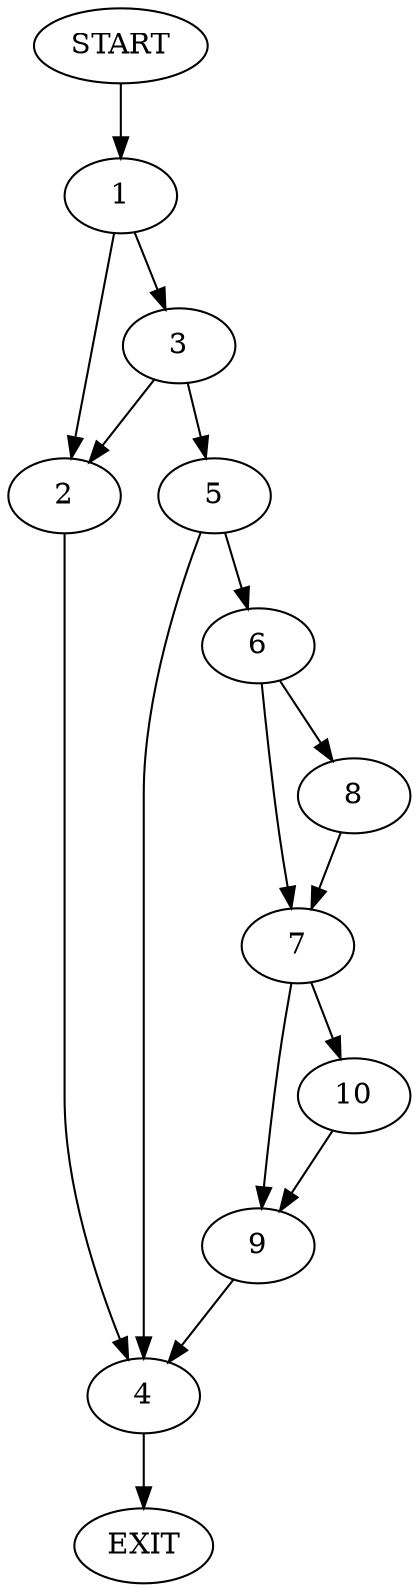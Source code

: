 digraph {
0 [label="START"]
11 [label="EXIT"]
0 -> 1
1 -> 2
1 -> 3
2 -> 4
3 -> 2
3 -> 5
5 -> 6
5 -> 4
4 -> 11
6 -> 7
6 -> 8
7 -> 9
7 -> 10
8 -> 7
10 -> 9
9 -> 4
}
